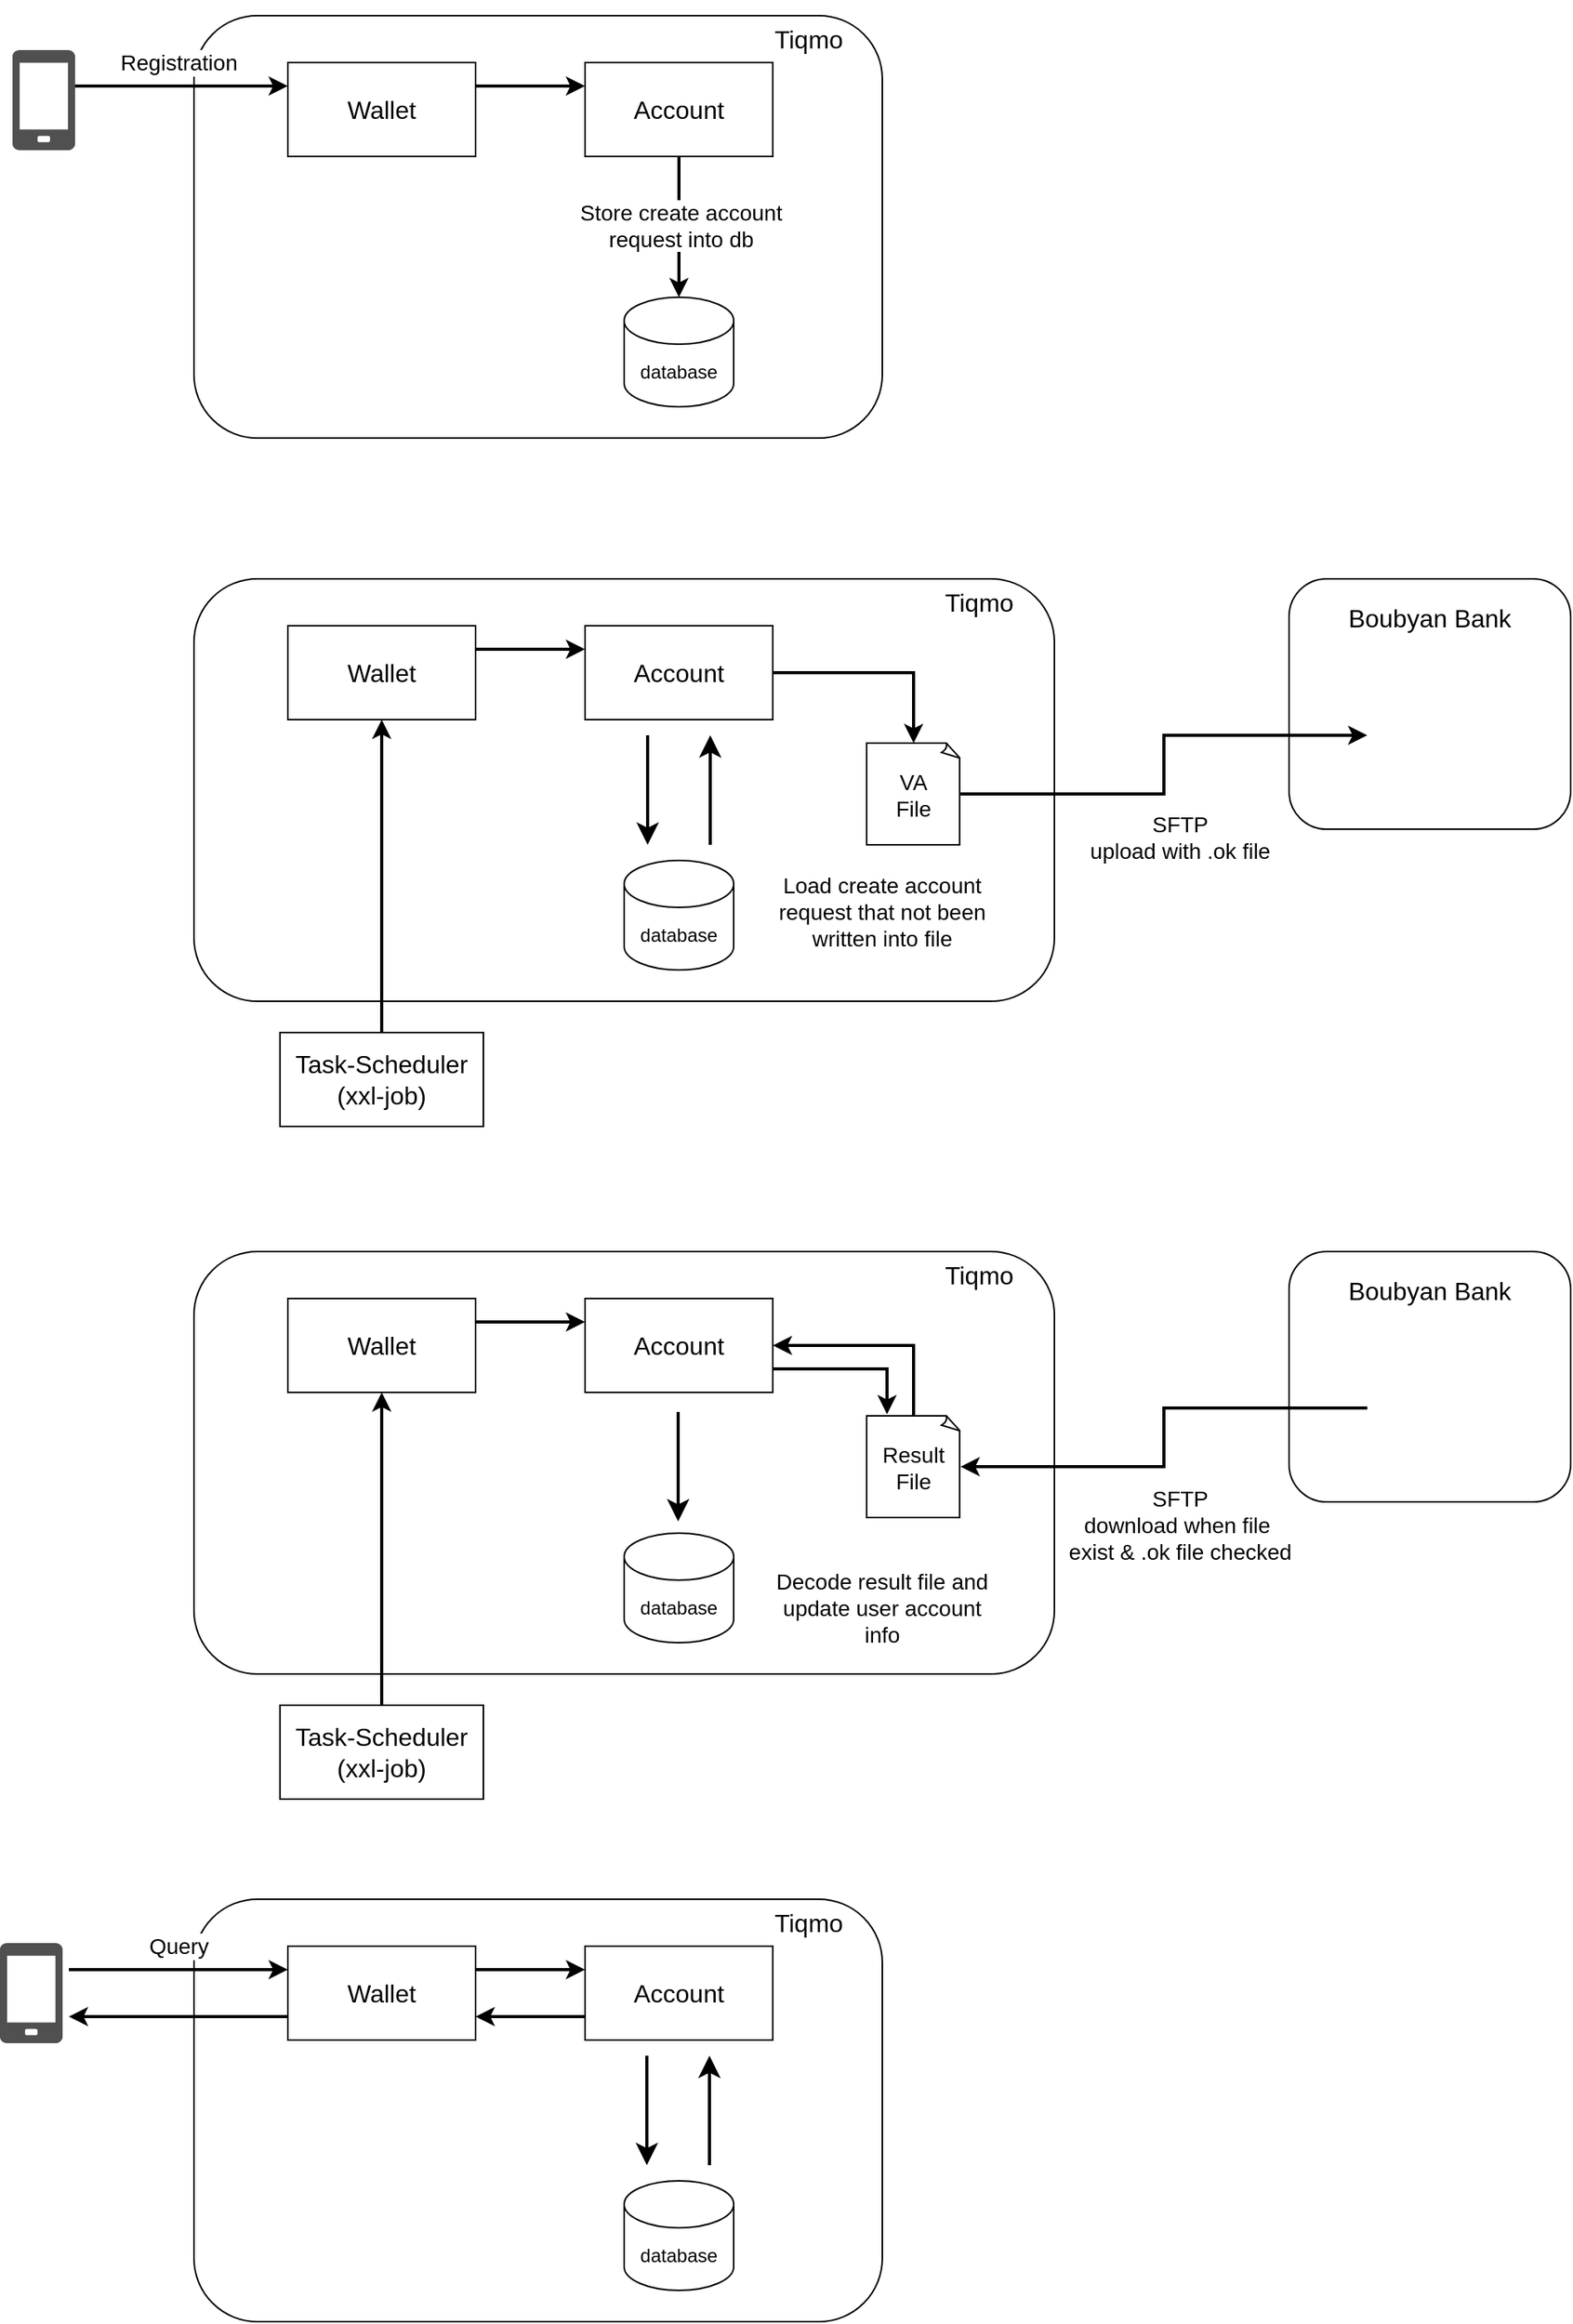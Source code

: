 <mxfile version="25.0.3">
  <diagram name="第 1 页" id="l_LyqZzCRxqH_LgvSI38">
    <mxGraphModel dx="1434" dy="738" grid="1" gridSize="10" guides="1" tooltips="1" connect="1" arrows="1" fold="1" page="1" pageScale="1" pageWidth="827" pageHeight="1169" math="0" shadow="0">
      <root>
        <mxCell id="0" />
        <mxCell id="1" parent="0" />
        <mxCell id="xTZsgKl8fFD3ckYoaLQe-24" value="" style="rounded=1;whiteSpace=wrap;html=1;" vertex="1" parent="1">
          <mxGeometry x="170" y="390" width="550" height="270" as="geometry" />
        </mxCell>
        <mxCell id="xTZsgKl8fFD3ckYoaLQe-11" value="" style="rounded=1;whiteSpace=wrap;html=1;" vertex="1" parent="1">
          <mxGeometry x="870" y="390" width="180" height="160" as="geometry" />
        </mxCell>
        <mxCell id="xTZsgKl8fFD3ckYoaLQe-6" value="" style="rounded=1;whiteSpace=wrap;html=1;" vertex="1" parent="1">
          <mxGeometry x="170" y="30" width="440" height="270" as="geometry" />
        </mxCell>
        <mxCell id="xTZsgKl8fFD3ckYoaLQe-17" style="edgeStyle=orthogonalEdgeStyle;rounded=0;orthogonalLoop=1;jettySize=auto;html=1;exitX=1;exitY=0.25;exitDx=0;exitDy=0;entryX=0;entryY=0.25;entryDx=0;entryDy=0;strokeWidth=2;" edge="1" parent="1" source="xTZsgKl8fFD3ckYoaLQe-7" target="xTZsgKl8fFD3ckYoaLQe-8">
          <mxGeometry relative="1" as="geometry" />
        </mxCell>
        <mxCell id="xTZsgKl8fFD3ckYoaLQe-7" value="&lt;font style=&quot;font-size: 16px;&quot;&gt;Wallet&lt;/font&gt;" style="rounded=0;whiteSpace=wrap;html=1;" vertex="1" parent="1">
          <mxGeometry x="230" y="60" width="120" height="60" as="geometry" />
        </mxCell>
        <mxCell id="xTZsgKl8fFD3ckYoaLQe-8" value="&lt;font style=&quot;font-size: 16px;&quot;&gt;Account&lt;/font&gt;" style="rounded=0;whiteSpace=wrap;html=1;" vertex="1" parent="1">
          <mxGeometry x="420" y="60" width="120" height="60" as="geometry" />
        </mxCell>
        <mxCell id="xTZsgKl8fFD3ckYoaLQe-9" value="database" style="shape=cylinder3;whiteSpace=wrap;html=1;boundedLbl=1;backgroundOutline=1;size=15;" vertex="1" parent="1">
          <mxGeometry x="445" y="210" width="70" height="70" as="geometry" />
        </mxCell>
        <mxCell id="xTZsgKl8fFD3ckYoaLQe-10" value="" style="shape=image;html=1;verticalAlign=top;verticalLabelPosition=bottom;labelBackgroundColor=#ffffff;imageAspect=0;aspect=fixed;image=https://cdn2.iconfinder.com/data/icons/whcompare-servers-web-hosting/50/sftp-128.png" vertex="1" parent="1">
          <mxGeometry x="920" y="450" width="80" height="80" as="geometry" />
        </mxCell>
        <mxCell id="xTZsgKl8fFD3ckYoaLQe-12" value="&lt;font style=&quot;font-size: 16px;&quot;&gt;Boubyan Bank&lt;/font&gt;" style="text;strokeColor=none;align=center;fillColor=none;html=1;verticalAlign=middle;whiteSpace=wrap;rounded=0;" vertex="1" parent="1">
          <mxGeometry x="890" y="390" width="140" height="50" as="geometry" />
        </mxCell>
        <mxCell id="xTZsgKl8fFD3ckYoaLQe-43" style="edgeStyle=orthogonalEdgeStyle;rounded=0;orthogonalLoop=1;jettySize=auto;html=1;exitX=1;exitY=0.5;exitDx=0;exitDy=0;exitPerimeter=0;entryX=0;entryY=0.5;entryDx=0;entryDy=0;strokeWidth=2;" edge="1" parent="1" source="xTZsgKl8fFD3ckYoaLQe-13" target="xTZsgKl8fFD3ckYoaLQe-10">
          <mxGeometry relative="1" as="geometry" />
        </mxCell>
        <mxCell id="xTZsgKl8fFD3ckYoaLQe-13" value="&lt;font style=&quot;font-size: 14px;&quot;&gt;VA&lt;/font&gt;&lt;div&gt;&lt;font style=&quot;font-size: 14px;&quot;&gt;File&lt;/font&gt;&lt;/div&gt;" style="whiteSpace=wrap;html=1;shape=mxgraph.basic.document" vertex="1" parent="1">
          <mxGeometry x="600" y="495" width="60" height="65" as="geometry" />
        </mxCell>
        <mxCell id="xTZsgKl8fFD3ckYoaLQe-15" value="" style="endArrow=classic;html=1;rounded=0;strokeWidth=2;" edge="1" parent="1">
          <mxGeometry width="50" height="50" relative="1" as="geometry">
            <mxPoint x="90" y="75" as="sourcePoint" />
            <mxPoint x="230" y="75" as="targetPoint" />
          </mxGeometry>
        </mxCell>
        <mxCell id="xTZsgKl8fFD3ckYoaLQe-16" value="&lt;font style=&quot;font-size: 14px;&quot;&gt;Registration&lt;/font&gt;" style="edgeLabel;html=1;align=center;verticalAlign=middle;resizable=0;points=[];" vertex="1" connectable="0" parent="xTZsgKl8fFD3ckYoaLQe-15">
          <mxGeometry x="-0.458" y="-2" relative="1" as="geometry">
            <mxPoint x="32" y="-17" as="offset" />
          </mxGeometry>
        </mxCell>
        <mxCell id="xTZsgKl8fFD3ckYoaLQe-18" style="edgeStyle=orthogonalEdgeStyle;rounded=0;orthogonalLoop=1;jettySize=auto;html=1;entryX=0.5;entryY=0;entryDx=0;entryDy=0;entryPerimeter=0;strokeWidth=2;exitX=0.5;exitY=1;exitDx=0;exitDy=0;" edge="1" parent="1" source="xTZsgKl8fFD3ckYoaLQe-8" target="xTZsgKl8fFD3ckYoaLQe-9">
          <mxGeometry relative="1" as="geometry">
            <mxPoint x="450" y="120" as="sourcePoint" />
          </mxGeometry>
        </mxCell>
        <mxCell id="xTZsgKl8fFD3ckYoaLQe-19" value="&lt;font style=&quot;font-size: 14px;&quot;&gt;Store create account&lt;/font&gt;&lt;div&gt;&lt;font style=&quot;font-size: 14px;&quot;&gt;request into db&lt;/font&gt;&lt;/div&gt;" style="edgeLabel;html=1;align=center;verticalAlign=middle;resizable=0;points=[];" vertex="1" connectable="0" parent="xTZsgKl8fFD3ckYoaLQe-18">
          <mxGeometry x="-0.035" y="1" relative="1" as="geometry">
            <mxPoint as="offset" />
          </mxGeometry>
        </mxCell>
        <mxCell id="xTZsgKl8fFD3ckYoaLQe-25" style="edgeStyle=orthogonalEdgeStyle;rounded=0;orthogonalLoop=1;jettySize=auto;html=1;exitX=1;exitY=0.25;exitDx=0;exitDy=0;entryX=0;entryY=0.25;entryDx=0;entryDy=0;strokeWidth=2;" edge="1" parent="1" source="xTZsgKl8fFD3ckYoaLQe-26" target="xTZsgKl8fFD3ckYoaLQe-27">
          <mxGeometry relative="1" as="geometry" />
        </mxCell>
        <mxCell id="xTZsgKl8fFD3ckYoaLQe-26" value="&lt;font style=&quot;font-size: 16px;&quot;&gt;Wallet&lt;/font&gt;" style="rounded=0;whiteSpace=wrap;html=1;" vertex="1" parent="1">
          <mxGeometry x="230" y="420" width="120" height="60" as="geometry" />
        </mxCell>
        <mxCell id="xTZsgKl8fFD3ckYoaLQe-27" value="&lt;font style=&quot;font-size: 16px;&quot;&gt;Account&lt;/font&gt;" style="rounded=0;whiteSpace=wrap;html=1;" vertex="1" parent="1">
          <mxGeometry x="420" y="420" width="120" height="60" as="geometry" />
        </mxCell>
        <mxCell id="xTZsgKl8fFD3ckYoaLQe-28" value="database" style="shape=cylinder3;whiteSpace=wrap;html=1;boundedLbl=1;backgroundOutline=1;size=15;" vertex="1" parent="1">
          <mxGeometry x="445" y="570" width="70" height="70" as="geometry" />
        </mxCell>
        <mxCell id="xTZsgKl8fFD3ckYoaLQe-34" style="edgeStyle=orthogonalEdgeStyle;rounded=0;orthogonalLoop=1;jettySize=auto;html=1;exitX=0.5;exitY=0;exitDx=0;exitDy=0;entryX=0.5;entryY=1;entryDx=0;entryDy=0;strokeWidth=2;" edge="1" parent="1" source="xTZsgKl8fFD3ckYoaLQe-32" target="xTZsgKl8fFD3ckYoaLQe-26">
          <mxGeometry relative="1" as="geometry" />
        </mxCell>
        <mxCell id="xTZsgKl8fFD3ckYoaLQe-32" value="&lt;font style=&quot;font-size: 16px;&quot;&gt;Task-Scheduler&lt;/font&gt;&lt;div&gt;&lt;font style=&quot;font-size: 16px;&quot;&gt;(xxl-job)&lt;/font&gt;&lt;/div&gt;" style="rounded=0;whiteSpace=wrap;html=1;" vertex="1" parent="1">
          <mxGeometry x="225" y="680" width="130" height="60" as="geometry" />
        </mxCell>
        <mxCell id="xTZsgKl8fFD3ckYoaLQe-35" value="&lt;font style=&quot;font-size: 16px;&quot;&gt;Tiqmo&lt;/font&gt;" style="text;strokeColor=none;align=center;fillColor=none;html=1;verticalAlign=middle;whiteSpace=wrap;rounded=0;" vertex="1" parent="1">
          <mxGeometry x="493" y="20" width="140" height="50" as="geometry" />
        </mxCell>
        <mxCell id="xTZsgKl8fFD3ckYoaLQe-36" value="&lt;font style=&quot;font-size: 16px;&quot;&gt;Tiqmo&lt;/font&gt;" style="text;strokeColor=none;align=center;fillColor=none;html=1;verticalAlign=middle;whiteSpace=wrap;rounded=0;" vertex="1" parent="1">
          <mxGeometry x="602" y="380" width="140" height="50" as="geometry" />
        </mxCell>
        <mxCell id="xTZsgKl8fFD3ckYoaLQe-40" value="" style="edgeStyle=elbowEdgeStyle;elbow=vertical;endArrow=classic;html=1;curved=0;rounded=0;endSize=8;startSize=8;strokeWidth=2;" edge="1" parent="1">
          <mxGeometry width="50" height="50" relative="1" as="geometry">
            <mxPoint x="460" y="490" as="sourcePoint" />
            <mxPoint x="460" y="560" as="targetPoint" />
          </mxGeometry>
        </mxCell>
        <mxCell id="xTZsgKl8fFD3ckYoaLQe-41" value="" style="edgeStyle=elbowEdgeStyle;elbow=vertical;endArrow=classic;html=1;curved=0;rounded=0;endSize=8;startSize=8;strokeWidth=2;" edge="1" parent="1">
          <mxGeometry width="50" height="50" relative="1" as="geometry">
            <mxPoint x="500" y="560" as="sourcePoint" />
            <mxPoint x="500" y="490" as="targetPoint" />
          </mxGeometry>
        </mxCell>
        <mxCell id="xTZsgKl8fFD3ckYoaLQe-42" style="edgeStyle=orthogonalEdgeStyle;rounded=0;orthogonalLoop=1;jettySize=auto;html=1;exitX=1;exitY=0.5;exitDx=0;exitDy=0;entryX=0.5;entryY=0;entryDx=0;entryDy=0;entryPerimeter=0;strokeWidth=2;" edge="1" parent="1" source="xTZsgKl8fFD3ckYoaLQe-27" target="xTZsgKl8fFD3ckYoaLQe-13">
          <mxGeometry relative="1" as="geometry" />
        </mxCell>
        <mxCell id="xTZsgKl8fFD3ckYoaLQe-44" value="&lt;font style=&quot;font-size: 14px;&quot;&gt;Load create account request that not been written into file&lt;/font&gt;" style="text;strokeColor=none;align=center;fillColor=none;html=1;verticalAlign=middle;whiteSpace=wrap;rounded=0;" vertex="1" parent="1">
          <mxGeometry x="530" y="565" width="160" height="75" as="geometry" />
        </mxCell>
        <mxCell id="xTZsgKl8fFD3ckYoaLQe-45" value="&lt;font style=&quot;font-size: 14px;&quot;&gt;SFTP&lt;/font&gt;&lt;div&gt;&lt;font style=&quot;font-size: 14px;&quot;&gt;upload with .ok file&lt;/font&gt;&lt;/div&gt;" style="text;html=1;align=center;verticalAlign=middle;resizable=0;points=[];autosize=1;strokeColor=none;fillColor=none;" vertex="1" parent="1">
          <mxGeometry x="730" y="530" width="140" height="50" as="geometry" />
        </mxCell>
        <mxCell id="xTZsgKl8fFD3ckYoaLQe-46" value="" style="rounded=1;whiteSpace=wrap;html=1;" vertex="1" parent="1">
          <mxGeometry x="170" y="820" width="550" height="270" as="geometry" />
        </mxCell>
        <mxCell id="xTZsgKl8fFD3ckYoaLQe-47" value="" style="rounded=1;whiteSpace=wrap;html=1;" vertex="1" parent="1">
          <mxGeometry x="870" y="820" width="180" height="160" as="geometry" />
        </mxCell>
        <mxCell id="xTZsgKl8fFD3ckYoaLQe-48" value="" style="shape=image;html=1;verticalAlign=top;verticalLabelPosition=bottom;labelBackgroundColor=#ffffff;imageAspect=0;aspect=fixed;image=https://cdn2.iconfinder.com/data/icons/whcompare-servers-web-hosting/50/sftp-128.png" vertex="1" parent="1">
          <mxGeometry x="920" y="880" width="80" height="80" as="geometry" />
        </mxCell>
        <mxCell id="xTZsgKl8fFD3ckYoaLQe-49" value="&lt;font style=&quot;font-size: 16px;&quot;&gt;Boubyan Bank&lt;/font&gt;" style="text;strokeColor=none;align=center;fillColor=none;html=1;verticalAlign=middle;whiteSpace=wrap;rounded=0;" vertex="1" parent="1">
          <mxGeometry x="890" y="820" width="140" height="50" as="geometry" />
        </mxCell>
        <mxCell id="xTZsgKl8fFD3ckYoaLQe-65" style="edgeStyle=orthogonalEdgeStyle;rounded=0;orthogonalLoop=1;jettySize=auto;html=1;exitX=0.5;exitY=0;exitDx=0;exitDy=0;exitPerimeter=0;entryX=1;entryY=0.5;entryDx=0;entryDy=0;strokeWidth=2;" edge="1" parent="1" source="xTZsgKl8fFD3ckYoaLQe-51" target="xTZsgKl8fFD3ckYoaLQe-54">
          <mxGeometry relative="1" as="geometry" />
        </mxCell>
        <mxCell id="xTZsgKl8fFD3ckYoaLQe-51" value="&lt;font style=&quot;font-size: 14px;&quot;&gt;Result&lt;/font&gt;&lt;div&gt;&lt;font style=&quot;font-size: 14px;&quot;&gt;File&lt;/font&gt;&lt;/div&gt;" style="whiteSpace=wrap;html=1;shape=mxgraph.basic.document" vertex="1" parent="1">
          <mxGeometry x="600" y="925" width="60" height="65" as="geometry" />
        </mxCell>
        <mxCell id="xTZsgKl8fFD3ckYoaLQe-52" style="edgeStyle=orthogonalEdgeStyle;rounded=0;orthogonalLoop=1;jettySize=auto;html=1;exitX=1;exitY=0.25;exitDx=0;exitDy=0;entryX=0;entryY=0.25;entryDx=0;entryDy=0;strokeWidth=2;" edge="1" parent="1" source="xTZsgKl8fFD3ckYoaLQe-53" target="xTZsgKl8fFD3ckYoaLQe-54">
          <mxGeometry relative="1" as="geometry" />
        </mxCell>
        <mxCell id="xTZsgKl8fFD3ckYoaLQe-53" value="&lt;font style=&quot;font-size: 16px;&quot;&gt;Wallet&lt;/font&gt;" style="rounded=0;whiteSpace=wrap;html=1;" vertex="1" parent="1">
          <mxGeometry x="230" y="850" width="120" height="60" as="geometry" />
        </mxCell>
        <mxCell id="xTZsgKl8fFD3ckYoaLQe-54" value="&lt;font style=&quot;font-size: 16px;&quot;&gt;Account&lt;/font&gt;" style="rounded=0;whiteSpace=wrap;html=1;" vertex="1" parent="1">
          <mxGeometry x="420" y="850" width="120" height="60" as="geometry" />
        </mxCell>
        <mxCell id="xTZsgKl8fFD3ckYoaLQe-55" value="database" style="shape=cylinder3;whiteSpace=wrap;html=1;boundedLbl=1;backgroundOutline=1;size=15;" vertex="1" parent="1">
          <mxGeometry x="445" y="1000" width="70" height="70" as="geometry" />
        </mxCell>
        <mxCell id="xTZsgKl8fFD3ckYoaLQe-56" style="edgeStyle=orthogonalEdgeStyle;rounded=0;orthogonalLoop=1;jettySize=auto;html=1;exitX=0.5;exitY=0;exitDx=0;exitDy=0;entryX=0.5;entryY=1;entryDx=0;entryDy=0;strokeWidth=2;" edge="1" parent="1" source="xTZsgKl8fFD3ckYoaLQe-57" target="xTZsgKl8fFD3ckYoaLQe-53">
          <mxGeometry relative="1" as="geometry" />
        </mxCell>
        <mxCell id="xTZsgKl8fFD3ckYoaLQe-57" value="&lt;font style=&quot;font-size: 16px;&quot;&gt;Task-Scheduler&lt;/font&gt;&lt;div&gt;&lt;font style=&quot;font-size: 16px;&quot;&gt;(xxl-job)&lt;/font&gt;&lt;/div&gt;" style="rounded=0;whiteSpace=wrap;html=1;" vertex="1" parent="1">
          <mxGeometry x="225" y="1110" width="130" height="60" as="geometry" />
        </mxCell>
        <mxCell id="xTZsgKl8fFD3ckYoaLQe-58" value="&lt;font style=&quot;font-size: 16px;&quot;&gt;Tiqmo&lt;/font&gt;" style="text;strokeColor=none;align=center;fillColor=none;html=1;verticalAlign=middle;whiteSpace=wrap;rounded=0;" vertex="1" parent="1">
          <mxGeometry x="602" y="810" width="140" height="50" as="geometry" />
        </mxCell>
        <mxCell id="xTZsgKl8fFD3ckYoaLQe-59" value="" style="edgeStyle=elbowEdgeStyle;elbow=vertical;endArrow=classic;html=1;curved=0;rounded=0;endSize=8;startSize=8;strokeWidth=2;" edge="1" parent="1">
          <mxGeometry width="50" height="50" relative="1" as="geometry">
            <mxPoint x="479.5" y="922.5" as="sourcePoint" />
            <mxPoint x="479.5" y="992.5" as="targetPoint" />
          </mxGeometry>
        </mxCell>
        <mxCell id="xTZsgKl8fFD3ckYoaLQe-62" value="&lt;span style=&quot;font-size: 14px;&quot;&gt;Decode result file and&lt;/span&gt;&lt;div&gt;&lt;span style=&quot;font-size: 14px;&quot;&gt;update user account&lt;/span&gt;&lt;/div&gt;&lt;div&gt;&lt;span style=&quot;font-size: 14px;&quot;&gt;info&lt;/span&gt;&lt;/div&gt;" style="text;strokeColor=none;align=center;fillColor=none;html=1;verticalAlign=middle;whiteSpace=wrap;rounded=0;" vertex="1" parent="1">
          <mxGeometry x="530" y="1010" width="160" height="75" as="geometry" />
        </mxCell>
        <mxCell id="xTZsgKl8fFD3ckYoaLQe-63" value="&lt;font style=&quot;font-size: 14px;&quot;&gt;SFTP&lt;/font&gt;&lt;div&gt;&lt;font style=&quot;font-size: 14px;&quot;&gt;download when file&amp;nbsp;&lt;/font&gt;&lt;/div&gt;&lt;div&gt;&lt;font style=&quot;font-size: 14px;&quot;&gt;exist &amp;amp;&amp;nbsp;&lt;/font&gt;&lt;span style=&quot;font-size: 14px; background-color: initial;&quot;&gt;.ok file checked&lt;/span&gt;&lt;/div&gt;" style="text;html=1;align=center;verticalAlign=middle;resizable=0;points=[];autosize=1;strokeColor=none;fillColor=none;" vertex="1" parent="1">
          <mxGeometry x="715" y="965" width="170" height="60" as="geometry" />
        </mxCell>
        <mxCell id="xTZsgKl8fFD3ckYoaLQe-64" style="edgeStyle=orthogonalEdgeStyle;rounded=0;orthogonalLoop=1;jettySize=auto;html=1;exitX=0;exitY=0.5;exitDx=0;exitDy=0;entryX=1;entryY=0.5;entryDx=0;entryDy=0;entryPerimeter=0;strokeWidth=2;" edge="1" parent="1" source="xTZsgKl8fFD3ckYoaLQe-48" target="xTZsgKl8fFD3ckYoaLQe-51">
          <mxGeometry relative="1" as="geometry" />
        </mxCell>
        <mxCell id="xTZsgKl8fFD3ckYoaLQe-66" style="edgeStyle=orthogonalEdgeStyle;rounded=0;orthogonalLoop=1;jettySize=auto;html=1;exitX=1;exitY=0.75;exitDx=0;exitDy=0;entryX=0.217;entryY=-0.015;entryDx=0;entryDy=0;entryPerimeter=0;strokeWidth=2;" edge="1" parent="1" source="xTZsgKl8fFD3ckYoaLQe-54" target="xTZsgKl8fFD3ckYoaLQe-51">
          <mxGeometry relative="1" as="geometry" />
        </mxCell>
        <mxCell id="xTZsgKl8fFD3ckYoaLQe-67" value="" style="sketch=0;pointerEvents=1;shadow=0;dashed=0;html=1;strokeColor=none;fillColor=#505050;labelPosition=center;verticalLabelPosition=bottom;verticalAlign=top;outlineConnect=0;align=center;shape=mxgraph.office.devices.cell_phone_generic;" vertex="1" parent="1">
          <mxGeometry x="46" y="1262" width="40" height="64" as="geometry" />
        </mxCell>
        <mxCell id="xTZsgKl8fFD3ckYoaLQe-68" value="" style="rounded=1;whiteSpace=wrap;html=1;" vertex="1" parent="1">
          <mxGeometry x="170" y="1234" width="440" height="270" as="geometry" />
        </mxCell>
        <mxCell id="xTZsgKl8fFD3ckYoaLQe-69" style="edgeStyle=orthogonalEdgeStyle;rounded=0;orthogonalLoop=1;jettySize=auto;html=1;exitX=1;exitY=0.25;exitDx=0;exitDy=0;entryX=0;entryY=0.25;entryDx=0;entryDy=0;strokeWidth=2;" edge="1" parent="1" source="xTZsgKl8fFD3ckYoaLQe-70" target="xTZsgKl8fFD3ckYoaLQe-71">
          <mxGeometry relative="1" as="geometry" />
        </mxCell>
        <mxCell id="xTZsgKl8fFD3ckYoaLQe-83" style="edgeStyle=orthogonalEdgeStyle;rounded=0;orthogonalLoop=1;jettySize=auto;html=1;exitX=0;exitY=0.75;exitDx=0;exitDy=0;strokeWidth=2;" edge="1" parent="1" source="xTZsgKl8fFD3ckYoaLQe-70">
          <mxGeometry relative="1" as="geometry">
            <mxPoint x="90" y="1309" as="targetPoint" />
          </mxGeometry>
        </mxCell>
        <mxCell id="xTZsgKl8fFD3ckYoaLQe-70" value="&lt;font style=&quot;font-size: 16px;&quot;&gt;Wallet&lt;/font&gt;" style="rounded=0;whiteSpace=wrap;html=1;" vertex="1" parent="1">
          <mxGeometry x="230" y="1264" width="120" height="60" as="geometry" />
        </mxCell>
        <mxCell id="xTZsgKl8fFD3ckYoaLQe-80" style="edgeStyle=orthogonalEdgeStyle;rounded=0;orthogonalLoop=1;jettySize=auto;html=1;exitX=0;exitY=0.75;exitDx=0;exitDy=0;entryX=1;entryY=0.75;entryDx=0;entryDy=0;strokeWidth=2;" edge="1" parent="1" source="xTZsgKl8fFD3ckYoaLQe-71" target="xTZsgKl8fFD3ckYoaLQe-70">
          <mxGeometry relative="1" as="geometry" />
        </mxCell>
        <mxCell id="xTZsgKl8fFD3ckYoaLQe-71" value="&lt;font style=&quot;font-size: 16px;&quot;&gt;Account&lt;/font&gt;" style="rounded=0;whiteSpace=wrap;html=1;" vertex="1" parent="1">
          <mxGeometry x="420" y="1264" width="120" height="60" as="geometry" />
        </mxCell>
        <mxCell id="xTZsgKl8fFD3ckYoaLQe-72" value="database" style="shape=cylinder3;whiteSpace=wrap;html=1;boundedLbl=1;backgroundOutline=1;size=15;" vertex="1" parent="1">
          <mxGeometry x="445" y="1414" width="70" height="70" as="geometry" />
        </mxCell>
        <mxCell id="xTZsgKl8fFD3ckYoaLQe-73" value="" style="endArrow=classic;html=1;rounded=0;strokeWidth=2;" edge="1" parent="1">
          <mxGeometry width="50" height="50" relative="1" as="geometry">
            <mxPoint x="90" y="1279" as="sourcePoint" />
            <mxPoint x="230" y="1279" as="targetPoint" />
          </mxGeometry>
        </mxCell>
        <mxCell id="xTZsgKl8fFD3ckYoaLQe-74" value="&lt;font style=&quot;font-size: 14px;&quot;&gt;Query&lt;/font&gt;" style="edgeLabel;html=1;align=center;verticalAlign=middle;resizable=0;points=[];" vertex="1" connectable="0" parent="xTZsgKl8fFD3ckYoaLQe-73">
          <mxGeometry x="-0.458" y="-2" relative="1" as="geometry">
            <mxPoint x="32" y="-17" as="offset" />
          </mxGeometry>
        </mxCell>
        <mxCell id="xTZsgKl8fFD3ckYoaLQe-77" value="&lt;font style=&quot;font-size: 16px;&quot;&gt;Tiqmo&lt;/font&gt;" style="text;strokeColor=none;align=center;fillColor=none;html=1;verticalAlign=middle;whiteSpace=wrap;rounded=0;" vertex="1" parent="1">
          <mxGeometry x="493" y="1224" width="140" height="50" as="geometry" />
        </mxCell>
        <mxCell id="xTZsgKl8fFD3ckYoaLQe-78" value="" style="edgeStyle=elbowEdgeStyle;elbow=vertical;endArrow=classic;html=1;curved=0;rounded=0;endSize=8;startSize=8;strokeWidth=2;" edge="1" parent="1">
          <mxGeometry width="50" height="50" relative="1" as="geometry">
            <mxPoint x="459.5" y="1334" as="sourcePoint" />
            <mxPoint x="459.5" y="1404" as="targetPoint" />
          </mxGeometry>
        </mxCell>
        <mxCell id="xTZsgKl8fFD3ckYoaLQe-79" value="" style="edgeStyle=elbowEdgeStyle;elbow=vertical;endArrow=classic;html=1;curved=0;rounded=0;endSize=8;startSize=8;strokeWidth=2;" edge="1" parent="1">
          <mxGeometry width="50" height="50" relative="1" as="geometry">
            <mxPoint x="499.5" y="1404" as="sourcePoint" />
            <mxPoint x="499.5" y="1334" as="targetPoint" />
          </mxGeometry>
        </mxCell>
        <mxCell id="xTZsgKl8fFD3ckYoaLQe-84" value="" style="sketch=0;pointerEvents=1;shadow=0;dashed=0;html=1;strokeColor=none;fillColor=#505050;labelPosition=center;verticalLabelPosition=bottom;verticalAlign=top;outlineConnect=0;align=center;shape=mxgraph.office.devices.cell_phone_generic;" vertex="1" parent="1">
          <mxGeometry x="54" y="52" width="40" height="64" as="geometry" />
        </mxCell>
      </root>
    </mxGraphModel>
  </diagram>
</mxfile>
